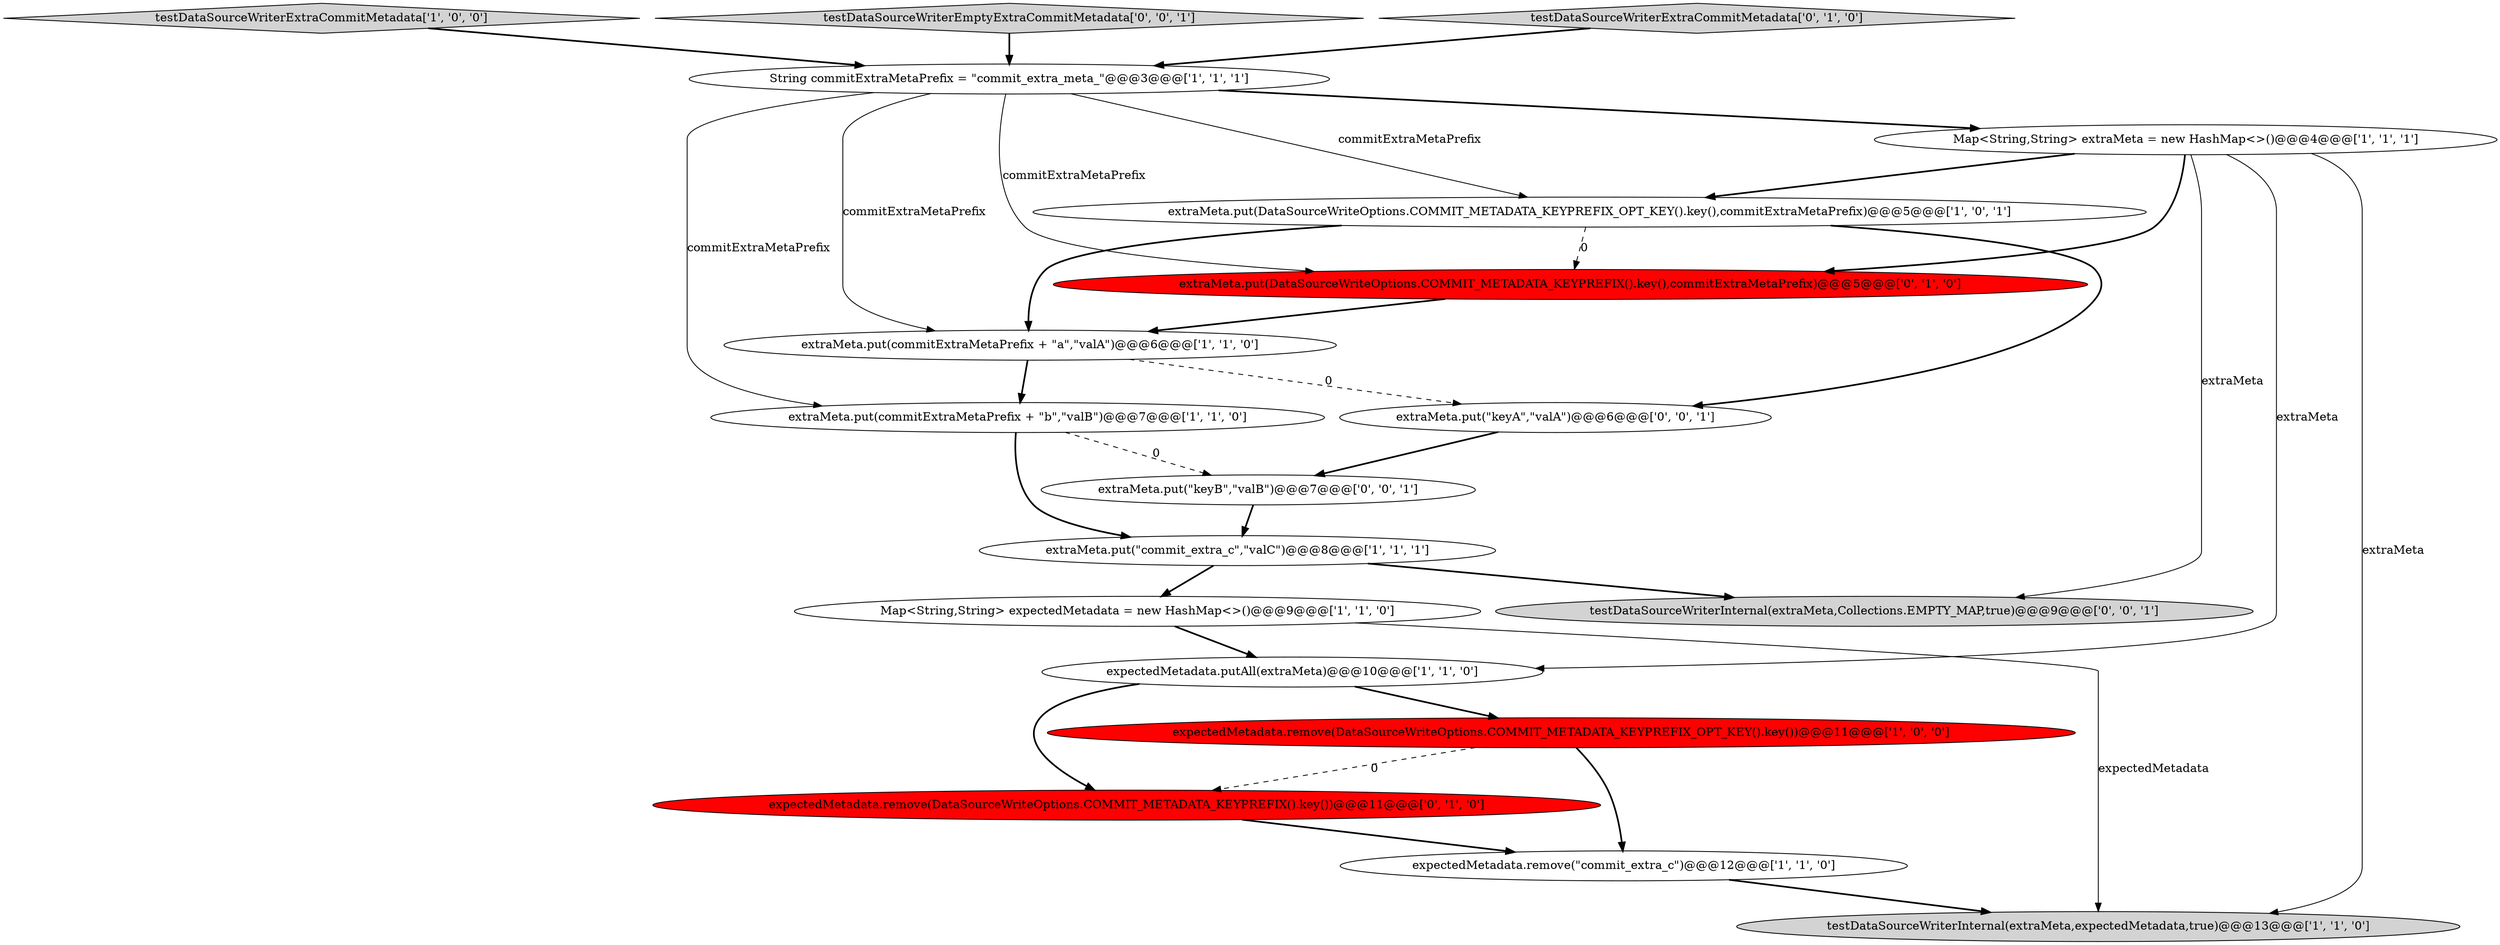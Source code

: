 digraph {
2 [style = filled, label = "extraMeta.put(DataSourceWriteOptions.COMMIT_METADATA_KEYPREFIX_OPT_KEY().key(),commitExtraMetaPrefix)@@@5@@@['1', '0', '1']", fillcolor = white, shape = ellipse image = "AAA0AAABBB1BBB"];
4 [style = filled, label = "testDataSourceWriterInternal(extraMeta,expectedMetadata,true)@@@13@@@['1', '1', '0']", fillcolor = lightgray, shape = ellipse image = "AAA0AAABBB1BBB"];
11 [style = filled, label = "expectedMetadata.remove(\"commit_extra_c\")@@@12@@@['1', '1', '0']", fillcolor = white, shape = ellipse image = "AAA0AAABBB1BBB"];
14 [style = filled, label = "expectedMetadata.remove(DataSourceWriteOptions.COMMIT_METADATA_KEYPREFIX().key())@@@11@@@['0', '1', '0']", fillcolor = red, shape = ellipse image = "AAA1AAABBB2BBB"];
10 [style = filled, label = "String commitExtraMetaPrefix = \"commit_extra_meta_\"@@@3@@@['1', '1', '1']", fillcolor = white, shape = ellipse image = "AAA0AAABBB1BBB"];
15 [style = filled, label = "extraMeta.put(\"keyA\",\"valA\")@@@6@@@['0', '0', '1']", fillcolor = white, shape = ellipse image = "AAA0AAABBB3BBB"];
1 [style = filled, label = "testDataSourceWriterExtraCommitMetadata['1', '0', '0']", fillcolor = lightgray, shape = diamond image = "AAA0AAABBB1BBB"];
16 [style = filled, label = "testDataSourceWriterEmptyExtraCommitMetadata['0', '0', '1']", fillcolor = lightgray, shape = diamond image = "AAA0AAABBB3BBB"];
17 [style = filled, label = "testDataSourceWriterInternal(extraMeta,Collections.EMPTY_MAP,true)@@@9@@@['0', '0', '1']", fillcolor = lightgray, shape = ellipse image = "AAA0AAABBB3BBB"];
9 [style = filled, label = "expectedMetadata.remove(DataSourceWriteOptions.COMMIT_METADATA_KEYPREFIX_OPT_KEY().key())@@@11@@@['1', '0', '0']", fillcolor = red, shape = ellipse image = "AAA1AAABBB1BBB"];
18 [style = filled, label = "extraMeta.put(\"keyB\",\"valB\")@@@7@@@['0', '0', '1']", fillcolor = white, shape = ellipse image = "AAA0AAABBB3BBB"];
7 [style = filled, label = "Map<String,String> expectedMetadata = new HashMap<>()@@@9@@@['1', '1', '0']", fillcolor = white, shape = ellipse image = "AAA0AAABBB1BBB"];
6 [style = filled, label = "expectedMetadata.putAll(extraMeta)@@@10@@@['1', '1', '0']", fillcolor = white, shape = ellipse image = "AAA0AAABBB1BBB"];
8 [style = filled, label = "Map<String,String> extraMeta = new HashMap<>()@@@4@@@['1', '1', '1']", fillcolor = white, shape = ellipse image = "AAA0AAABBB1BBB"];
0 [style = filled, label = "extraMeta.put(commitExtraMetaPrefix + \"a\",\"valA\")@@@6@@@['1', '1', '0']", fillcolor = white, shape = ellipse image = "AAA0AAABBB1BBB"];
5 [style = filled, label = "extraMeta.put(\"commit_extra_c\",\"valC\")@@@8@@@['1', '1', '1']", fillcolor = white, shape = ellipse image = "AAA0AAABBB1BBB"];
3 [style = filled, label = "extraMeta.put(commitExtraMetaPrefix + \"b\",\"valB\")@@@7@@@['1', '1', '0']", fillcolor = white, shape = ellipse image = "AAA0AAABBB1BBB"];
13 [style = filled, label = "testDataSourceWriterExtraCommitMetadata['0', '1', '0']", fillcolor = lightgray, shape = diamond image = "AAA0AAABBB2BBB"];
12 [style = filled, label = "extraMeta.put(DataSourceWriteOptions.COMMIT_METADATA_KEYPREFIX().key(),commitExtraMetaPrefix)@@@5@@@['0', '1', '0']", fillcolor = red, shape = ellipse image = "AAA1AAABBB2BBB"];
0->3 [style = bold, label=""];
13->10 [style = bold, label=""];
8->17 [style = solid, label="extraMeta"];
9->11 [style = bold, label=""];
16->10 [style = bold, label=""];
3->18 [style = dashed, label="0"];
8->4 [style = solid, label="extraMeta"];
11->4 [style = bold, label=""];
7->4 [style = solid, label="expectedMetadata"];
0->15 [style = dashed, label="0"];
5->17 [style = bold, label=""];
12->0 [style = bold, label=""];
15->18 [style = bold, label=""];
10->2 [style = solid, label="commitExtraMetaPrefix"];
6->14 [style = bold, label=""];
10->12 [style = solid, label="commitExtraMetaPrefix"];
2->12 [style = dashed, label="0"];
3->5 [style = bold, label=""];
2->0 [style = bold, label=""];
10->3 [style = solid, label="commitExtraMetaPrefix"];
9->14 [style = dashed, label="0"];
10->8 [style = bold, label=""];
8->2 [style = bold, label=""];
18->5 [style = bold, label=""];
2->15 [style = bold, label=""];
7->6 [style = bold, label=""];
5->7 [style = bold, label=""];
8->6 [style = solid, label="extraMeta"];
10->0 [style = solid, label="commitExtraMetaPrefix"];
6->9 [style = bold, label=""];
1->10 [style = bold, label=""];
14->11 [style = bold, label=""];
8->12 [style = bold, label=""];
}
